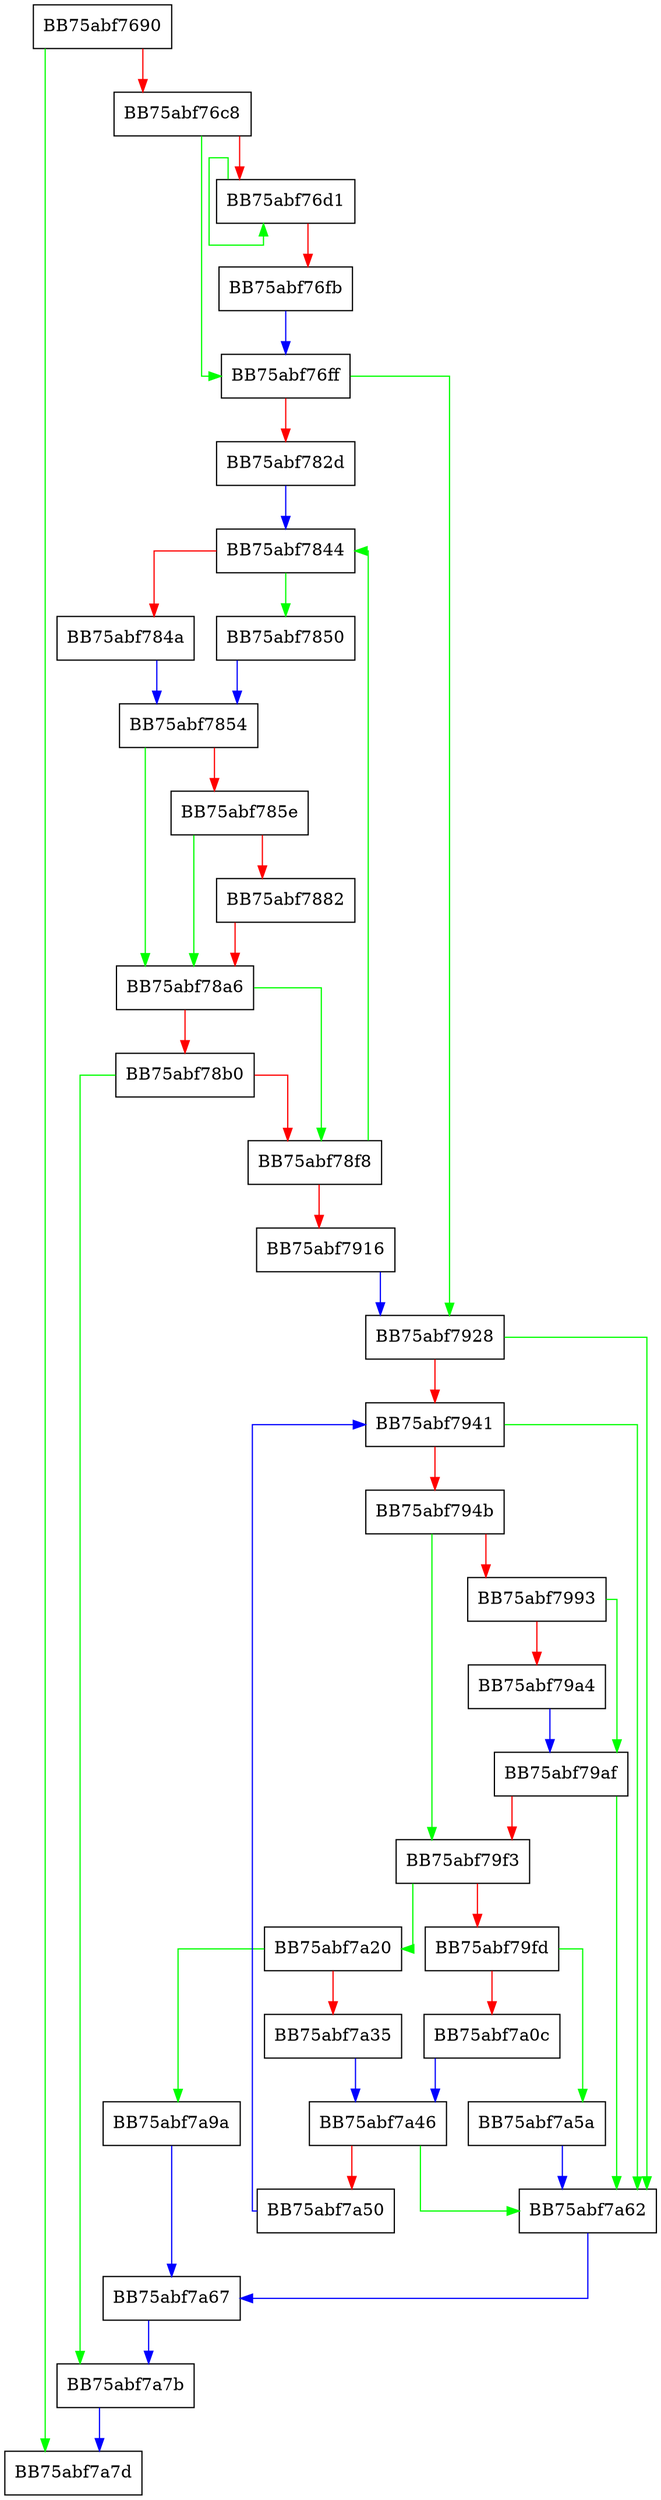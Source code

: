 digraph ZSTD_btGetAllMatches_noDict_4 {
  node [shape="box"];
  graph [splines=ortho];
  BB75abf7690 -> BB75abf7a7d [color="green"];
  BB75abf7690 -> BB75abf76c8 [color="red"];
  BB75abf76c8 -> BB75abf76ff [color="green"];
  BB75abf76c8 -> BB75abf76d1 [color="red"];
  BB75abf76d1 -> BB75abf76d1 [color="green"];
  BB75abf76d1 -> BB75abf76fb [color="red"];
  BB75abf76fb -> BB75abf76ff [color="blue"];
  BB75abf76ff -> BB75abf7928 [color="green"];
  BB75abf76ff -> BB75abf782d [color="red"];
  BB75abf782d -> BB75abf7844 [color="blue"];
  BB75abf7844 -> BB75abf7850 [color="green"];
  BB75abf7844 -> BB75abf784a [color="red"];
  BB75abf784a -> BB75abf7854 [color="blue"];
  BB75abf7850 -> BB75abf7854 [color="blue"];
  BB75abf7854 -> BB75abf78a6 [color="green"];
  BB75abf7854 -> BB75abf785e [color="red"];
  BB75abf785e -> BB75abf78a6 [color="green"];
  BB75abf785e -> BB75abf7882 [color="red"];
  BB75abf7882 -> BB75abf78a6 [color="red"];
  BB75abf78a6 -> BB75abf78f8 [color="green"];
  BB75abf78a6 -> BB75abf78b0 [color="red"];
  BB75abf78b0 -> BB75abf7a7b [color="green"];
  BB75abf78b0 -> BB75abf78f8 [color="red"];
  BB75abf78f8 -> BB75abf7844 [color="green"];
  BB75abf78f8 -> BB75abf7916 [color="red"];
  BB75abf7916 -> BB75abf7928 [color="blue"];
  BB75abf7928 -> BB75abf7a62 [color="green"];
  BB75abf7928 -> BB75abf7941 [color="red"];
  BB75abf7941 -> BB75abf7a62 [color="green"];
  BB75abf7941 -> BB75abf794b [color="red"];
  BB75abf794b -> BB75abf79f3 [color="green"];
  BB75abf794b -> BB75abf7993 [color="red"];
  BB75abf7993 -> BB75abf79af [color="green"];
  BB75abf7993 -> BB75abf79a4 [color="red"];
  BB75abf79a4 -> BB75abf79af [color="blue"];
  BB75abf79af -> BB75abf7a62 [color="green"];
  BB75abf79af -> BB75abf79f3 [color="red"];
  BB75abf79f3 -> BB75abf7a20 [color="green"];
  BB75abf79f3 -> BB75abf79fd [color="red"];
  BB75abf79fd -> BB75abf7a5a [color="green"];
  BB75abf79fd -> BB75abf7a0c [color="red"];
  BB75abf7a0c -> BB75abf7a46 [color="blue"];
  BB75abf7a20 -> BB75abf7a9a [color="green"];
  BB75abf7a20 -> BB75abf7a35 [color="red"];
  BB75abf7a35 -> BB75abf7a46 [color="blue"];
  BB75abf7a46 -> BB75abf7a62 [color="green"];
  BB75abf7a46 -> BB75abf7a50 [color="red"];
  BB75abf7a50 -> BB75abf7941 [color="blue"];
  BB75abf7a5a -> BB75abf7a62 [color="blue"];
  BB75abf7a62 -> BB75abf7a67 [color="blue"];
  BB75abf7a67 -> BB75abf7a7b [color="blue"];
  BB75abf7a7b -> BB75abf7a7d [color="blue"];
  BB75abf7a9a -> BB75abf7a67 [color="blue"];
}
